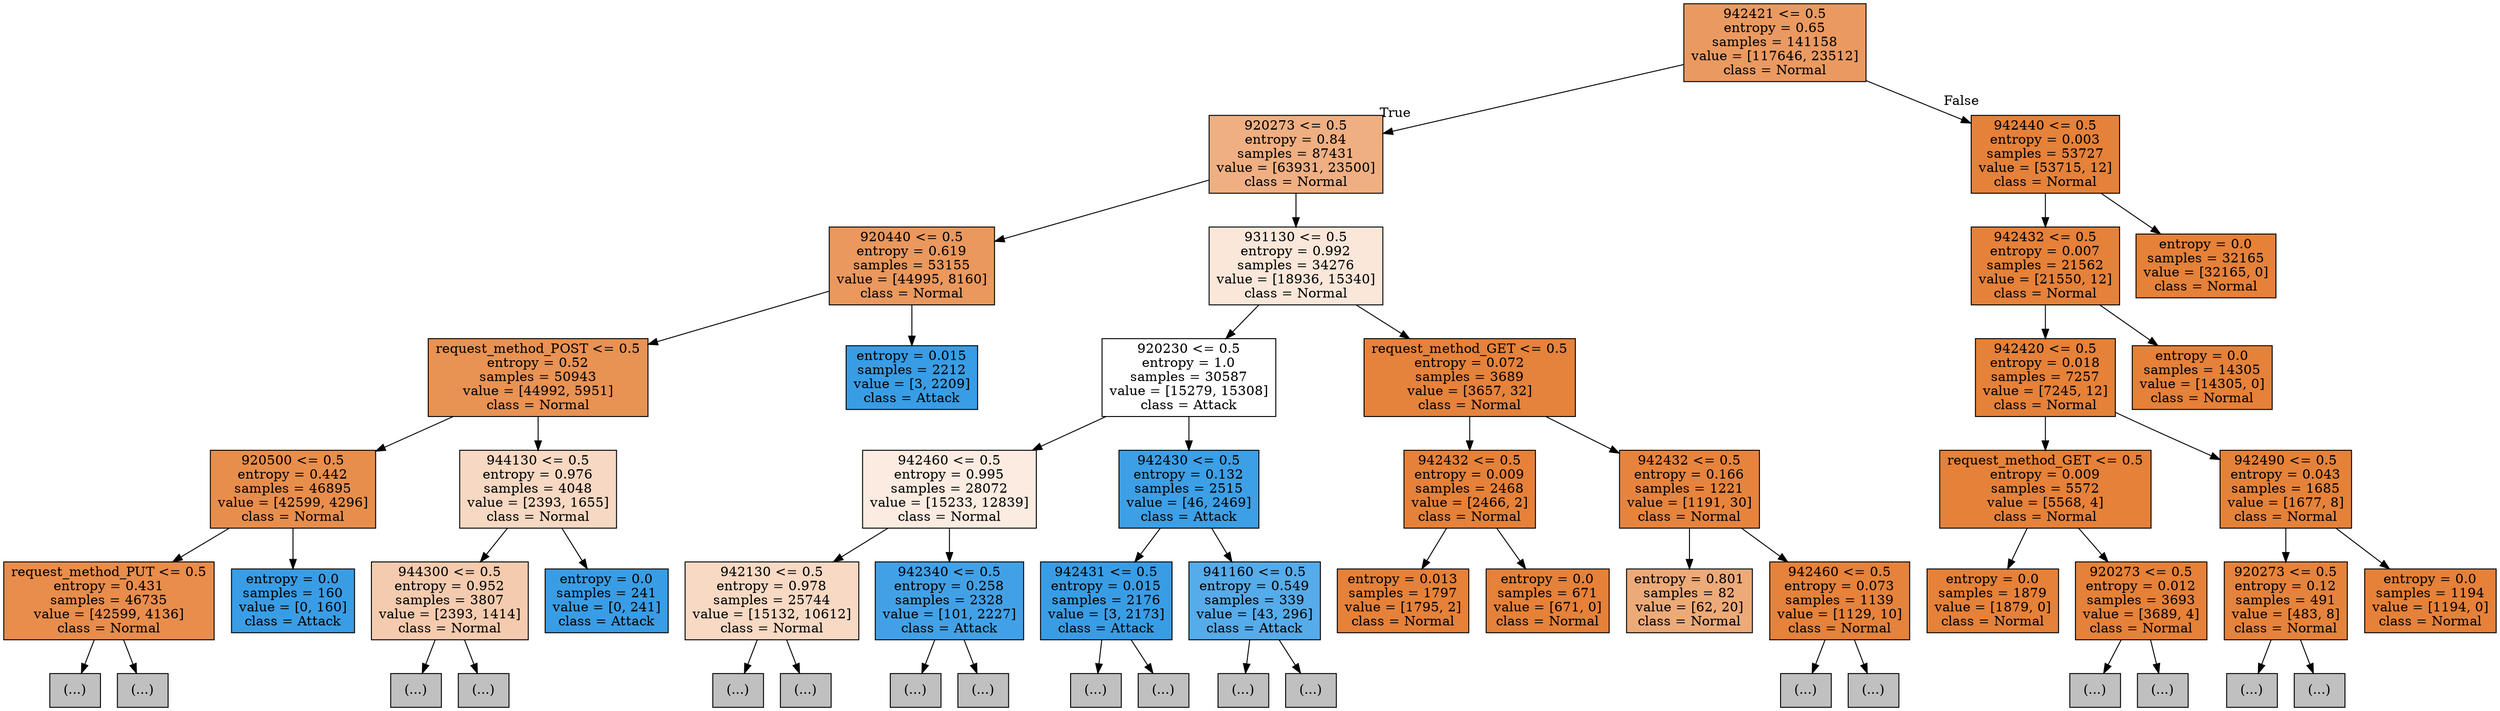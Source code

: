 digraph Tree {
node [shape=box, style="filled", color="black"] ;
0 [label="942421 <= 0.5\nentropy = 0.65\nsamples = 141158\nvalue = [117646, 23512]\nclass = Normal", fillcolor="#ea9a61"] ;
1 [label="920273 <= 0.5\nentropy = 0.84\nsamples = 87431\nvalue = [63931, 23500]\nclass = Normal", fillcolor="#efaf82"] ;
0 -> 1 [labeldistance=2.5, labelangle=45, headlabel="True"] ;
2 [label="920440 <= 0.5\nentropy = 0.619\nsamples = 53155\nvalue = [44995, 8160]\nclass = Normal", fillcolor="#ea985d"] ;
1 -> 2 ;
3 [label="request_method_POST <= 0.5\nentropy = 0.52\nsamples = 50943\nvalue = [44992, 5951]\nclass = Normal", fillcolor="#e89253"] ;
2 -> 3 ;
4 [label="920500 <= 0.5\nentropy = 0.442\nsamples = 46895\nvalue = [42599, 4296]\nclass = Normal", fillcolor="#e88e4d"] ;
3 -> 4 ;
5 [label="request_method_PUT <= 0.5\nentropy = 0.431\nsamples = 46735\nvalue = [42599, 4136]\nclass = Normal", fillcolor="#e88d4c"] ;
4 -> 5 ;
6 [label="(...)", fillcolor="#C0C0C0"] ;
5 -> 6 ;
19 [label="(...)", fillcolor="#C0C0C0"] ;
5 -> 19 ;
20 [label="entropy = 0.0\nsamples = 160\nvalue = [0, 160]\nclass = Attack", fillcolor="#399de5"] ;
4 -> 20 ;
21 [label="944130 <= 0.5\nentropy = 0.976\nsamples = 4048\nvalue = [2393, 1655]\nclass = Normal", fillcolor="#f7d8c2"] ;
3 -> 21 ;
22 [label="944300 <= 0.5\nentropy = 0.952\nsamples = 3807\nvalue = [2393, 1414]\nclass = Normal", fillcolor="#f4cbae"] ;
21 -> 22 ;
23 [label="(...)", fillcolor="#C0C0C0"] ;
22 -> 23 ;
30 [label="(...)", fillcolor="#C0C0C0"] ;
22 -> 30 ;
31 [label="entropy = 0.0\nsamples = 241\nvalue = [0, 241]\nclass = Attack", fillcolor="#399de5"] ;
21 -> 31 ;
32 [label="entropy = 0.015\nsamples = 2212\nvalue = [3, 2209]\nclass = Attack", fillcolor="#399de5"] ;
2 -> 32 ;
33 [label="931130 <= 0.5\nentropy = 0.992\nsamples = 34276\nvalue = [18936, 15340]\nclass = Normal", fillcolor="#fae7d9"] ;
1 -> 33 ;
34 [label="920230 <= 0.5\nentropy = 1.0\nsamples = 30587\nvalue = [15279, 15308]\nclass = Attack", fillcolor="#ffffff"] ;
33 -> 34 ;
35 [label="942460 <= 0.5\nentropy = 0.995\nsamples = 28072\nvalue = [15233, 12839]\nclass = Normal", fillcolor="#fbebe0"] ;
34 -> 35 ;
36 [label="942130 <= 0.5\nentropy = 0.978\nsamples = 25744\nvalue = [15132, 10612]\nclass = Normal", fillcolor="#f7d9c4"] ;
35 -> 36 ;
37 [label="(...)", fillcolor="#C0C0C0"] ;
36 -> 37 ;
90 [label="(...)", fillcolor="#C0C0C0"] ;
36 -> 90 ;
99 [label="942340 <= 0.5\nentropy = 0.258\nsamples = 2328\nvalue = [101, 2227]\nclass = Attack", fillcolor="#42a1e6"] ;
35 -> 99 ;
100 [label="(...)", fillcolor="#C0C0C0"] ;
99 -> 100 ;
115 [label="(...)", fillcolor="#C0C0C0"] ;
99 -> 115 ;
116 [label="942430 <= 0.5\nentropy = 0.132\nsamples = 2515\nvalue = [46, 2469]\nclass = Attack", fillcolor="#3d9fe5"] ;
34 -> 116 ;
117 [label="942431 <= 0.5\nentropy = 0.015\nsamples = 2176\nvalue = [3, 2173]\nclass = Attack", fillcolor="#399de5"] ;
116 -> 117 ;
118 [label="(...)", fillcolor="#C0C0C0"] ;
117 -> 118 ;
119 [label="(...)", fillcolor="#C0C0C0"] ;
117 -> 119 ;
124 [label="941160 <= 0.5\nentropy = 0.549\nsamples = 339\nvalue = [43, 296]\nclass = Attack", fillcolor="#56abe9"] ;
116 -> 124 ;
125 [label="(...)", fillcolor="#C0C0C0"] ;
124 -> 125 ;
126 [label="(...)", fillcolor="#C0C0C0"] ;
124 -> 126 ;
127 [label="request_method_GET <= 0.5\nentropy = 0.072\nsamples = 3689\nvalue = [3657, 32]\nclass = Normal", fillcolor="#e5823b"] ;
33 -> 127 ;
128 [label="942432 <= 0.5\nentropy = 0.009\nsamples = 2468\nvalue = [2466, 2]\nclass = Normal", fillcolor="#e58139"] ;
127 -> 128 ;
129 [label="entropy = 0.013\nsamples = 1797\nvalue = [1795, 2]\nclass = Normal", fillcolor="#e58139"] ;
128 -> 129 ;
130 [label="entropy = 0.0\nsamples = 671\nvalue = [671, 0]\nclass = Normal", fillcolor="#e58139"] ;
128 -> 130 ;
131 [label="942432 <= 0.5\nentropy = 0.166\nsamples = 1221\nvalue = [1191, 30]\nclass = Normal", fillcolor="#e6843e"] ;
127 -> 131 ;
132 [label="entropy = 0.801\nsamples = 82\nvalue = [62, 20]\nclass = Normal", fillcolor="#edaa79"] ;
131 -> 132 ;
133 [label="942460 <= 0.5\nentropy = 0.073\nsamples = 1139\nvalue = [1129, 10]\nclass = Normal", fillcolor="#e5823b"] ;
131 -> 133 ;
134 [label="(...)", fillcolor="#C0C0C0"] ;
133 -> 134 ;
143 [label="(...)", fillcolor="#C0C0C0"] ;
133 -> 143 ;
144 [label="942440 <= 0.5\nentropy = 0.003\nsamples = 53727\nvalue = [53715, 12]\nclass = Normal", fillcolor="#e58139"] ;
0 -> 144 [labeldistance=2.5, labelangle=-45, headlabel="False"] ;
145 [label="942432 <= 0.5\nentropy = 0.007\nsamples = 21562\nvalue = [21550, 12]\nclass = Normal", fillcolor="#e58139"] ;
144 -> 145 ;
146 [label="942420 <= 0.5\nentropy = 0.018\nsamples = 7257\nvalue = [7245, 12]\nclass = Normal", fillcolor="#e58139"] ;
145 -> 146 ;
147 [label="request_method_GET <= 0.5\nentropy = 0.009\nsamples = 5572\nvalue = [5568, 4]\nclass = Normal", fillcolor="#e58139"] ;
146 -> 147 ;
148 [label="entropy = 0.0\nsamples = 1879\nvalue = [1879, 0]\nclass = Normal", fillcolor="#e58139"] ;
147 -> 148 ;
149 [label="920273 <= 0.5\nentropy = 0.012\nsamples = 3693\nvalue = [3689, 4]\nclass = Normal", fillcolor="#e58139"] ;
147 -> 149 ;
150 [label="(...)", fillcolor="#C0C0C0"] ;
149 -> 150 ;
157 [label="(...)", fillcolor="#C0C0C0"] ;
149 -> 157 ;
158 [label="942490 <= 0.5\nentropy = 0.043\nsamples = 1685\nvalue = [1677, 8]\nclass = Normal", fillcolor="#e5823a"] ;
146 -> 158 ;
159 [label="920273 <= 0.5\nentropy = 0.12\nsamples = 491\nvalue = [483, 8]\nclass = Normal", fillcolor="#e5833c"] ;
158 -> 159 ;
160 [label="(...)", fillcolor="#C0C0C0"] ;
159 -> 160 ;
163 [label="(...)", fillcolor="#C0C0C0"] ;
159 -> 163 ;
164 [label="entropy = 0.0\nsamples = 1194\nvalue = [1194, 0]\nclass = Normal", fillcolor="#e58139"] ;
158 -> 164 ;
165 [label="entropy = 0.0\nsamples = 14305\nvalue = [14305, 0]\nclass = Normal", fillcolor="#e58139"] ;
145 -> 165 ;
166 [label="entropy = 0.0\nsamples = 32165\nvalue = [32165, 0]\nclass = Normal", fillcolor="#e58139"] ;
144 -> 166 ;
}